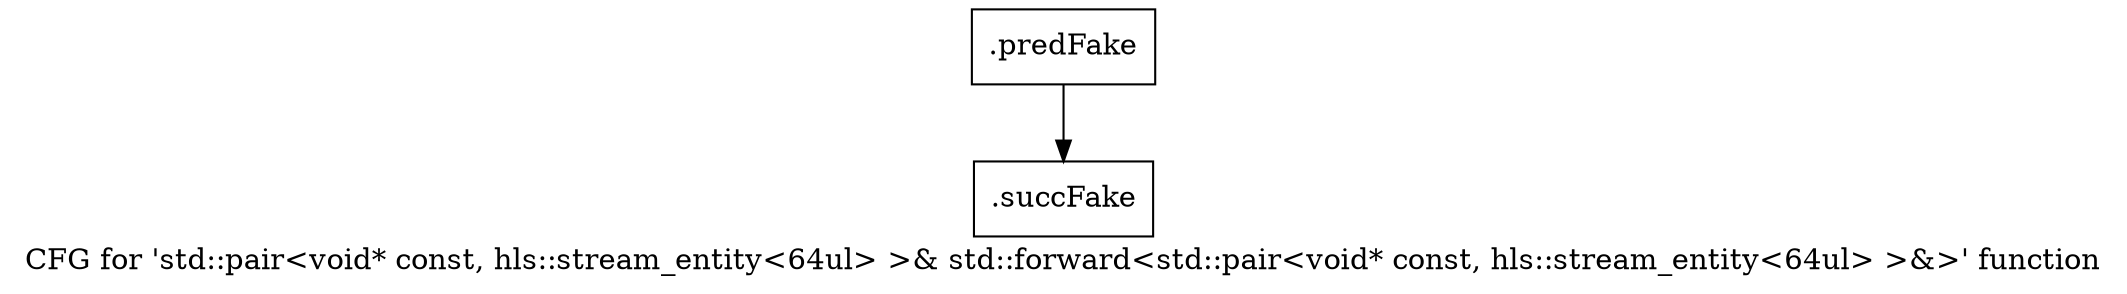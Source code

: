 digraph "CFG for 'std::pair\<void* const, hls::stream_entity\<64ul\> \>& std::forward\<std::pair\<void* const, hls::stream_entity\<64ul\> \>&\>' function" {
	label="CFG for 'std::pair\<void* const, hls::stream_entity\<64ul\> \>& std::forward\<std::pair\<void* const, hls::stream_entity\<64ul\> \>&\>' function";

	Node0x5c573d0 [shape=record,filename="",linenumber="",label="{.predFake}"];
	Node0x5c573d0 -> Node0x6146a90[ callList="" memoryops="" filename="/mnt/xilinx/Vitis_HLS/2021.2/tps/lnx64/gcc-6.2.0/lib/gcc/x86_64-pc-linux-gnu/6.2.0/../../../../include/c++/6.2.0/bits/move.h" execusionnum="20"];
	Node0x6146a90 [shape=record,filename="/mnt/xilinx/Vitis_HLS/2021.2/tps/lnx64/gcc-6.2.0/lib/gcc/x86_64-pc-linux-gnu/6.2.0/../../../../include/c++/6.2.0/bits/move.h",linenumber="77",label="{.succFake}"];
}
